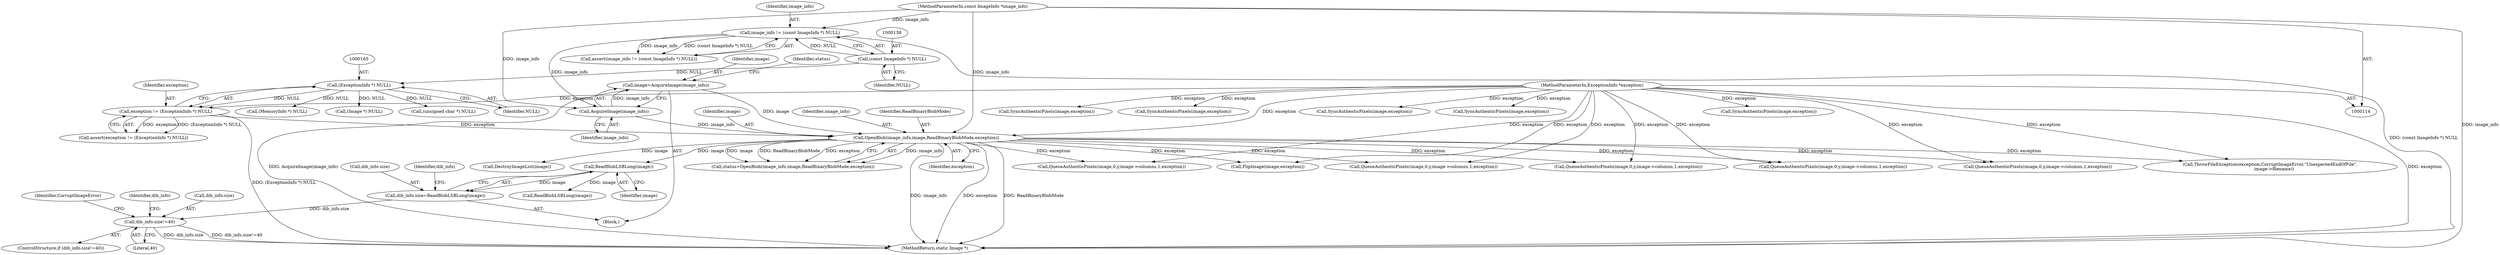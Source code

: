 digraph "1_ImageMagick_f6e9d0d9955e85bdd7540b251cd50d598dacc5e6_10@del" {
"1000212" [label="(Call,dib_info.size!=40)"];
"1000205" [label="(Call,dib_info.size=ReadBlobLSBLong(image))"];
"1000209" [label="(Call,ReadBlobLSBLong(image))"];
"1000179" [label="(Call,OpenBlob(image_info,image,ReadBinaryBlobMode,exception))"];
"1000175" [label="(Call,AcquireImage(image_info))"];
"1000135" [label="(Call,image_info != (const ImageInfo *) NULL)"];
"1000115" [label="(MethodParameterIn,const ImageInfo *image_info)"];
"1000137" [label="(Call,(const ImageInfo *) NULL)"];
"1000173" [label="(Call,image=AcquireImage(image_info))"];
"1000162" [label="(Call,exception != (ExceptionInfo *) NULL)"];
"1000116" [label="(MethodParameterIn,ExceptionInfo *exception)"];
"1000164" [label="(Call,(ExceptionInfo *) NULL)"];
"1000178" [label="(Identifier,status)"];
"1000904" [label="(Call,SyncAuthenticPixels(image,exception))"];
"1000173" [label="(Call,image=AcquireImage(image_info))"];
"1001213" [label="(Call,SyncAuthenticPixels(image,exception))"];
"1000115" [label="(MethodParameterIn,const ImageInfo *image_info)"];
"1000176" [label="(Identifier,image_info)"];
"1000213" [label="(Call,dib_info.size)"];
"1001421" [label="(Call,SyncAuthenticPixels(image,exception))"];
"1000163" [label="(Identifier,exception)"];
"1000211" [label="(ControlStructure,if (dib_info.size!=40))"];
"1001619" [label="(Call,FlipImage(image,exception))"];
"1000218" [label="(Identifier,CorruptImageError)"];
"1000162" [label="(Call,exception != (ExceptionInfo *) NULL)"];
"1001554" [label="(Call,SyncAuthenticPixels(image,exception))"];
"1000976" [label="(Call,QueueAuthenticPixels(image,0,y,image->columns,1,exception))"];
"1000205" [label="(Call,dib_info.size=ReadBlobLSBLong(image))"];
"1000191" [label="(Call,DestroyImageList(image))"];
"1001073" [label="(Call,SyncAuthenticPixels(image,exception))"];
"1000214" [label="(Identifier,dib_info)"];
"1000175" [label="(Call,AcquireImage(image_info))"];
"1000181" [label="(Identifier,image)"];
"1001602" [label="(Call,ThrowFileException(exception,CorruptImageError,\"UnexpectedEndOfFile\",\n      image->filename))"];
"1000164" [label="(Call,(ExceptionInfo *) NULL)"];
"1000134" [label="(Call,assert(image_info != (const ImageInfo *) NULL))"];
"1000209" [label="(Call,ReadBlobLSBLong(image))"];
"1000226" [label="(Call,ReadBlobLSBLong(image))"];
"1000136" [label="(Identifier,image_info)"];
"1000161" [label="(Call,assert(exception != (ExceptionInfo *) NULL))"];
"1000786" [label="(Call,QueueAuthenticPixels(image,0,y,image->columns,1,exception))"];
"1000166" [label="(Identifier,NULL)"];
"1000137" [label="(Call,(const ImageInfo *) NULL)"];
"1001162" [label="(Call,QueueAuthenticPixels(image,0,y,image->columns,1,exception))"];
"1000116" [label="(MethodParameterIn,ExceptionInfo *exception)"];
"1000212" [label="(Call,dib_info.size!=40)"];
"1001490" [label="(Call,QueueAuthenticPixels(image,0,y,image->columns,1,exception))"];
"1000180" [label="(Identifier,image_info)"];
"1000661" [label="(Call,(MemoryInfo *) NULL)"];
"1000194" [label="(Call,(Image *) NULL)"];
"1000139" [label="(Identifier,NULL)"];
"1000135" [label="(Call,image_info != (const ImageInfo *) NULL)"];
"1001304" [label="(Call,QueueAuthenticPixels(image,0,y,image->columns,1,exception))"];
"1000206" [label="(Call,dib_info.size)"];
"1000222" [label="(Identifier,dib_info)"];
"1000210" [label="(Identifier,image)"];
"1000177" [label="(Call,status=OpenBlob(image_info,image,ReadBinaryBlobMode,exception))"];
"1000509" [label="(Call,(unsigned char *) NULL)"];
"1000179" [label="(Call,OpenBlob(image_info,image,ReadBinaryBlobMode,exception))"];
"1000174" [label="(Identifier,image)"];
"1000182" [label="(Identifier,ReadBinaryBlobMode)"];
"1001646" [label="(MethodReturn,static Image *)"];
"1000183" [label="(Identifier,exception)"];
"1000216" [label="(Literal,40)"];
"1000117" [label="(Block,)"];
"1000212" -> "1000211"  [label="AST: "];
"1000212" -> "1000216"  [label="CFG: "];
"1000213" -> "1000212"  [label="AST: "];
"1000216" -> "1000212"  [label="AST: "];
"1000218" -> "1000212"  [label="CFG: "];
"1000222" -> "1000212"  [label="CFG: "];
"1000212" -> "1001646"  [label="DDG: dib_info.size!=40"];
"1000212" -> "1001646"  [label="DDG: dib_info.size"];
"1000205" -> "1000212"  [label="DDG: dib_info.size"];
"1000205" -> "1000117"  [label="AST: "];
"1000205" -> "1000209"  [label="CFG: "];
"1000206" -> "1000205"  [label="AST: "];
"1000209" -> "1000205"  [label="AST: "];
"1000214" -> "1000205"  [label="CFG: "];
"1000209" -> "1000205"  [label="DDG: image"];
"1000209" -> "1000210"  [label="CFG: "];
"1000210" -> "1000209"  [label="AST: "];
"1000179" -> "1000209"  [label="DDG: image"];
"1000209" -> "1000226"  [label="DDG: image"];
"1000179" -> "1000177"  [label="AST: "];
"1000179" -> "1000183"  [label="CFG: "];
"1000180" -> "1000179"  [label="AST: "];
"1000181" -> "1000179"  [label="AST: "];
"1000182" -> "1000179"  [label="AST: "];
"1000183" -> "1000179"  [label="AST: "];
"1000177" -> "1000179"  [label="CFG: "];
"1000179" -> "1001646"  [label="DDG: ReadBinaryBlobMode"];
"1000179" -> "1001646"  [label="DDG: image_info"];
"1000179" -> "1001646"  [label="DDG: exception"];
"1000179" -> "1000177"  [label="DDG: image_info"];
"1000179" -> "1000177"  [label="DDG: image"];
"1000179" -> "1000177"  [label="DDG: ReadBinaryBlobMode"];
"1000179" -> "1000177"  [label="DDG: exception"];
"1000175" -> "1000179"  [label="DDG: image_info"];
"1000115" -> "1000179"  [label="DDG: image_info"];
"1000173" -> "1000179"  [label="DDG: image"];
"1000162" -> "1000179"  [label="DDG: exception"];
"1000116" -> "1000179"  [label="DDG: exception"];
"1000179" -> "1000191"  [label="DDG: image"];
"1000179" -> "1000786"  [label="DDG: exception"];
"1000179" -> "1000976"  [label="DDG: exception"];
"1000179" -> "1001162"  [label="DDG: exception"];
"1000179" -> "1001304"  [label="DDG: exception"];
"1000179" -> "1001490"  [label="DDG: exception"];
"1000179" -> "1001602"  [label="DDG: exception"];
"1000179" -> "1001619"  [label="DDG: exception"];
"1000175" -> "1000173"  [label="AST: "];
"1000175" -> "1000176"  [label="CFG: "];
"1000176" -> "1000175"  [label="AST: "];
"1000173" -> "1000175"  [label="CFG: "];
"1000175" -> "1000173"  [label="DDG: image_info"];
"1000135" -> "1000175"  [label="DDG: image_info"];
"1000115" -> "1000175"  [label="DDG: image_info"];
"1000135" -> "1000134"  [label="AST: "];
"1000135" -> "1000137"  [label="CFG: "];
"1000136" -> "1000135"  [label="AST: "];
"1000137" -> "1000135"  [label="AST: "];
"1000134" -> "1000135"  [label="CFG: "];
"1000135" -> "1001646"  [label="DDG: (const ImageInfo *) NULL"];
"1000135" -> "1000134"  [label="DDG: image_info"];
"1000135" -> "1000134"  [label="DDG: (const ImageInfo *) NULL"];
"1000115" -> "1000135"  [label="DDG: image_info"];
"1000137" -> "1000135"  [label="DDG: NULL"];
"1000115" -> "1000114"  [label="AST: "];
"1000115" -> "1001646"  [label="DDG: image_info"];
"1000137" -> "1000139"  [label="CFG: "];
"1000138" -> "1000137"  [label="AST: "];
"1000139" -> "1000137"  [label="AST: "];
"1000137" -> "1000164"  [label="DDG: NULL"];
"1000173" -> "1000117"  [label="AST: "];
"1000174" -> "1000173"  [label="AST: "];
"1000178" -> "1000173"  [label="CFG: "];
"1000173" -> "1001646"  [label="DDG: AcquireImage(image_info)"];
"1000162" -> "1000161"  [label="AST: "];
"1000162" -> "1000164"  [label="CFG: "];
"1000163" -> "1000162"  [label="AST: "];
"1000164" -> "1000162"  [label="AST: "];
"1000161" -> "1000162"  [label="CFG: "];
"1000162" -> "1001646"  [label="DDG: (ExceptionInfo *) NULL"];
"1000162" -> "1000161"  [label="DDG: exception"];
"1000162" -> "1000161"  [label="DDG: (ExceptionInfo *) NULL"];
"1000116" -> "1000162"  [label="DDG: exception"];
"1000164" -> "1000162"  [label="DDG: NULL"];
"1000116" -> "1000114"  [label="AST: "];
"1000116" -> "1001646"  [label="DDG: exception"];
"1000116" -> "1000786"  [label="DDG: exception"];
"1000116" -> "1000904"  [label="DDG: exception"];
"1000116" -> "1000976"  [label="DDG: exception"];
"1000116" -> "1001073"  [label="DDG: exception"];
"1000116" -> "1001162"  [label="DDG: exception"];
"1000116" -> "1001213"  [label="DDG: exception"];
"1000116" -> "1001304"  [label="DDG: exception"];
"1000116" -> "1001421"  [label="DDG: exception"];
"1000116" -> "1001490"  [label="DDG: exception"];
"1000116" -> "1001554"  [label="DDG: exception"];
"1000116" -> "1001602"  [label="DDG: exception"];
"1000116" -> "1001619"  [label="DDG: exception"];
"1000164" -> "1000166"  [label="CFG: "];
"1000165" -> "1000164"  [label="AST: "];
"1000166" -> "1000164"  [label="AST: "];
"1000164" -> "1000194"  [label="DDG: NULL"];
"1000164" -> "1000509"  [label="DDG: NULL"];
"1000164" -> "1000661"  [label="DDG: NULL"];
}
